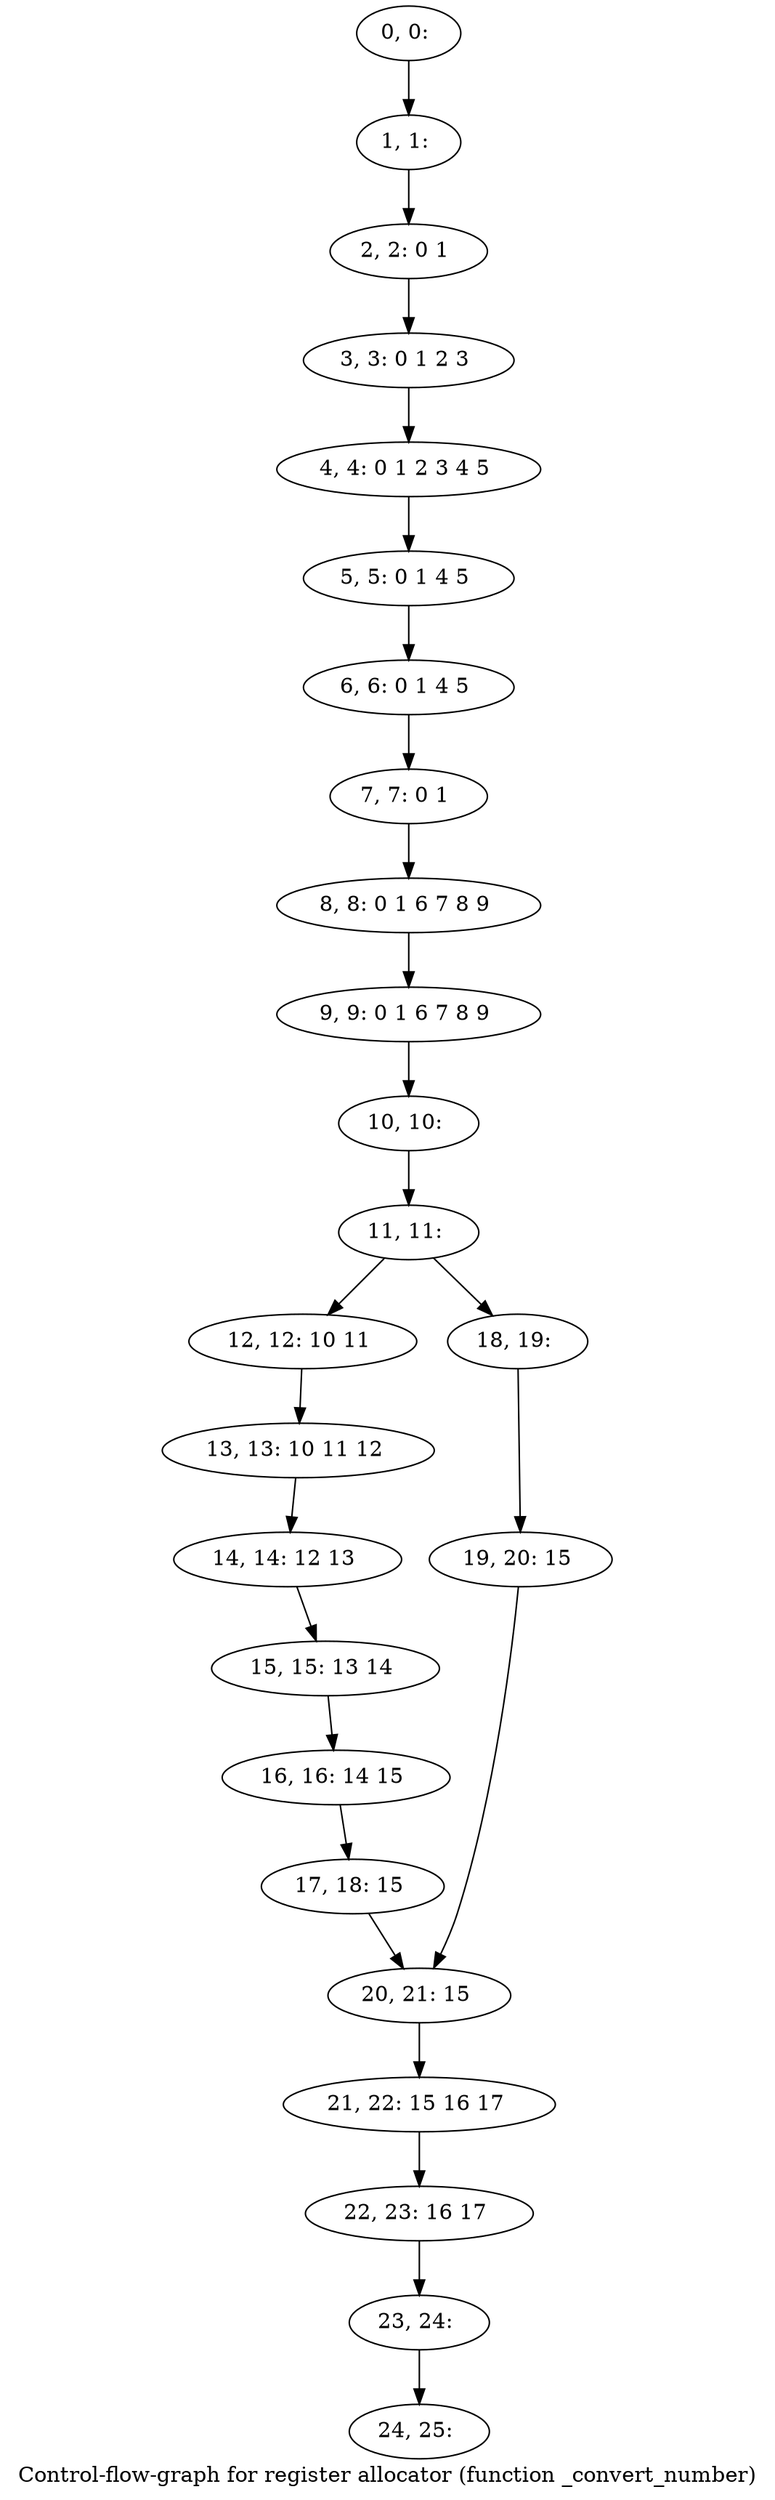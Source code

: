 digraph G {
graph [label="Control-flow-graph for register allocator (function _convert_number)"]
0[label="0, 0: "];
1[label="1, 1: "];
2[label="2, 2: 0 1 "];
3[label="3, 3: 0 1 2 3 "];
4[label="4, 4: 0 1 2 3 4 5 "];
5[label="5, 5: 0 1 4 5 "];
6[label="6, 6: 0 1 4 5 "];
7[label="7, 7: 0 1 "];
8[label="8, 8: 0 1 6 7 8 9 "];
9[label="9, 9: 0 1 6 7 8 9 "];
10[label="10, 10: "];
11[label="11, 11: "];
12[label="12, 12: 10 11 "];
13[label="13, 13: 10 11 12 "];
14[label="14, 14: 12 13 "];
15[label="15, 15: 13 14 "];
16[label="16, 16: 14 15 "];
17[label="17, 18: 15 "];
18[label="18, 19: "];
19[label="19, 20: 15 "];
20[label="20, 21: 15 "];
21[label="21, 22: 15 16 17 "];
22[label="22, 23: 16 17 "];
23[label="23, 24: "];
24[label="24, 25: "];
0->1 ;
1->2 ;
2->3 ;
3->4 ;
4->5 ;
5->6 ;
6->7 ;
7->8 ;
8->9 ;
9->10 ;
10->11 ;
11->12 ;
11->18 ;
12->13 ;
13->14 ;
14->15 ;
15->16 ;
16->17 ;
17->20 ;
18->19 ;
19->20 ;
20->21 ;
21->22 ;
22->23 ;
23->24 ;
}
